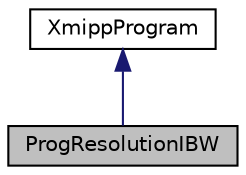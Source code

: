 digraph "ProgResolutionIBW"
{
  edge [fontname="Helvetica",fontsize="10",labelfontname="Helvetica",labelfontsize="10"];
  node [fontname="Helvetica",fontsize="10",shape=record];
  Node0 [label="ProgResolutionIBW",height=0.2,width=0.4,color="black", fillcolor="grey75", style="filled", fontcolor="black"];
  Node1 -> Node0 [dir="back",color="midnightblue",fontsize="10",style="solid",fontname="Helvetica"];
  Node1 [label="XmippProgram",height=0.2,width=0.4,color="black", fillcolor="white", style="filled",URL="$classXmippProgram.html"];
}
